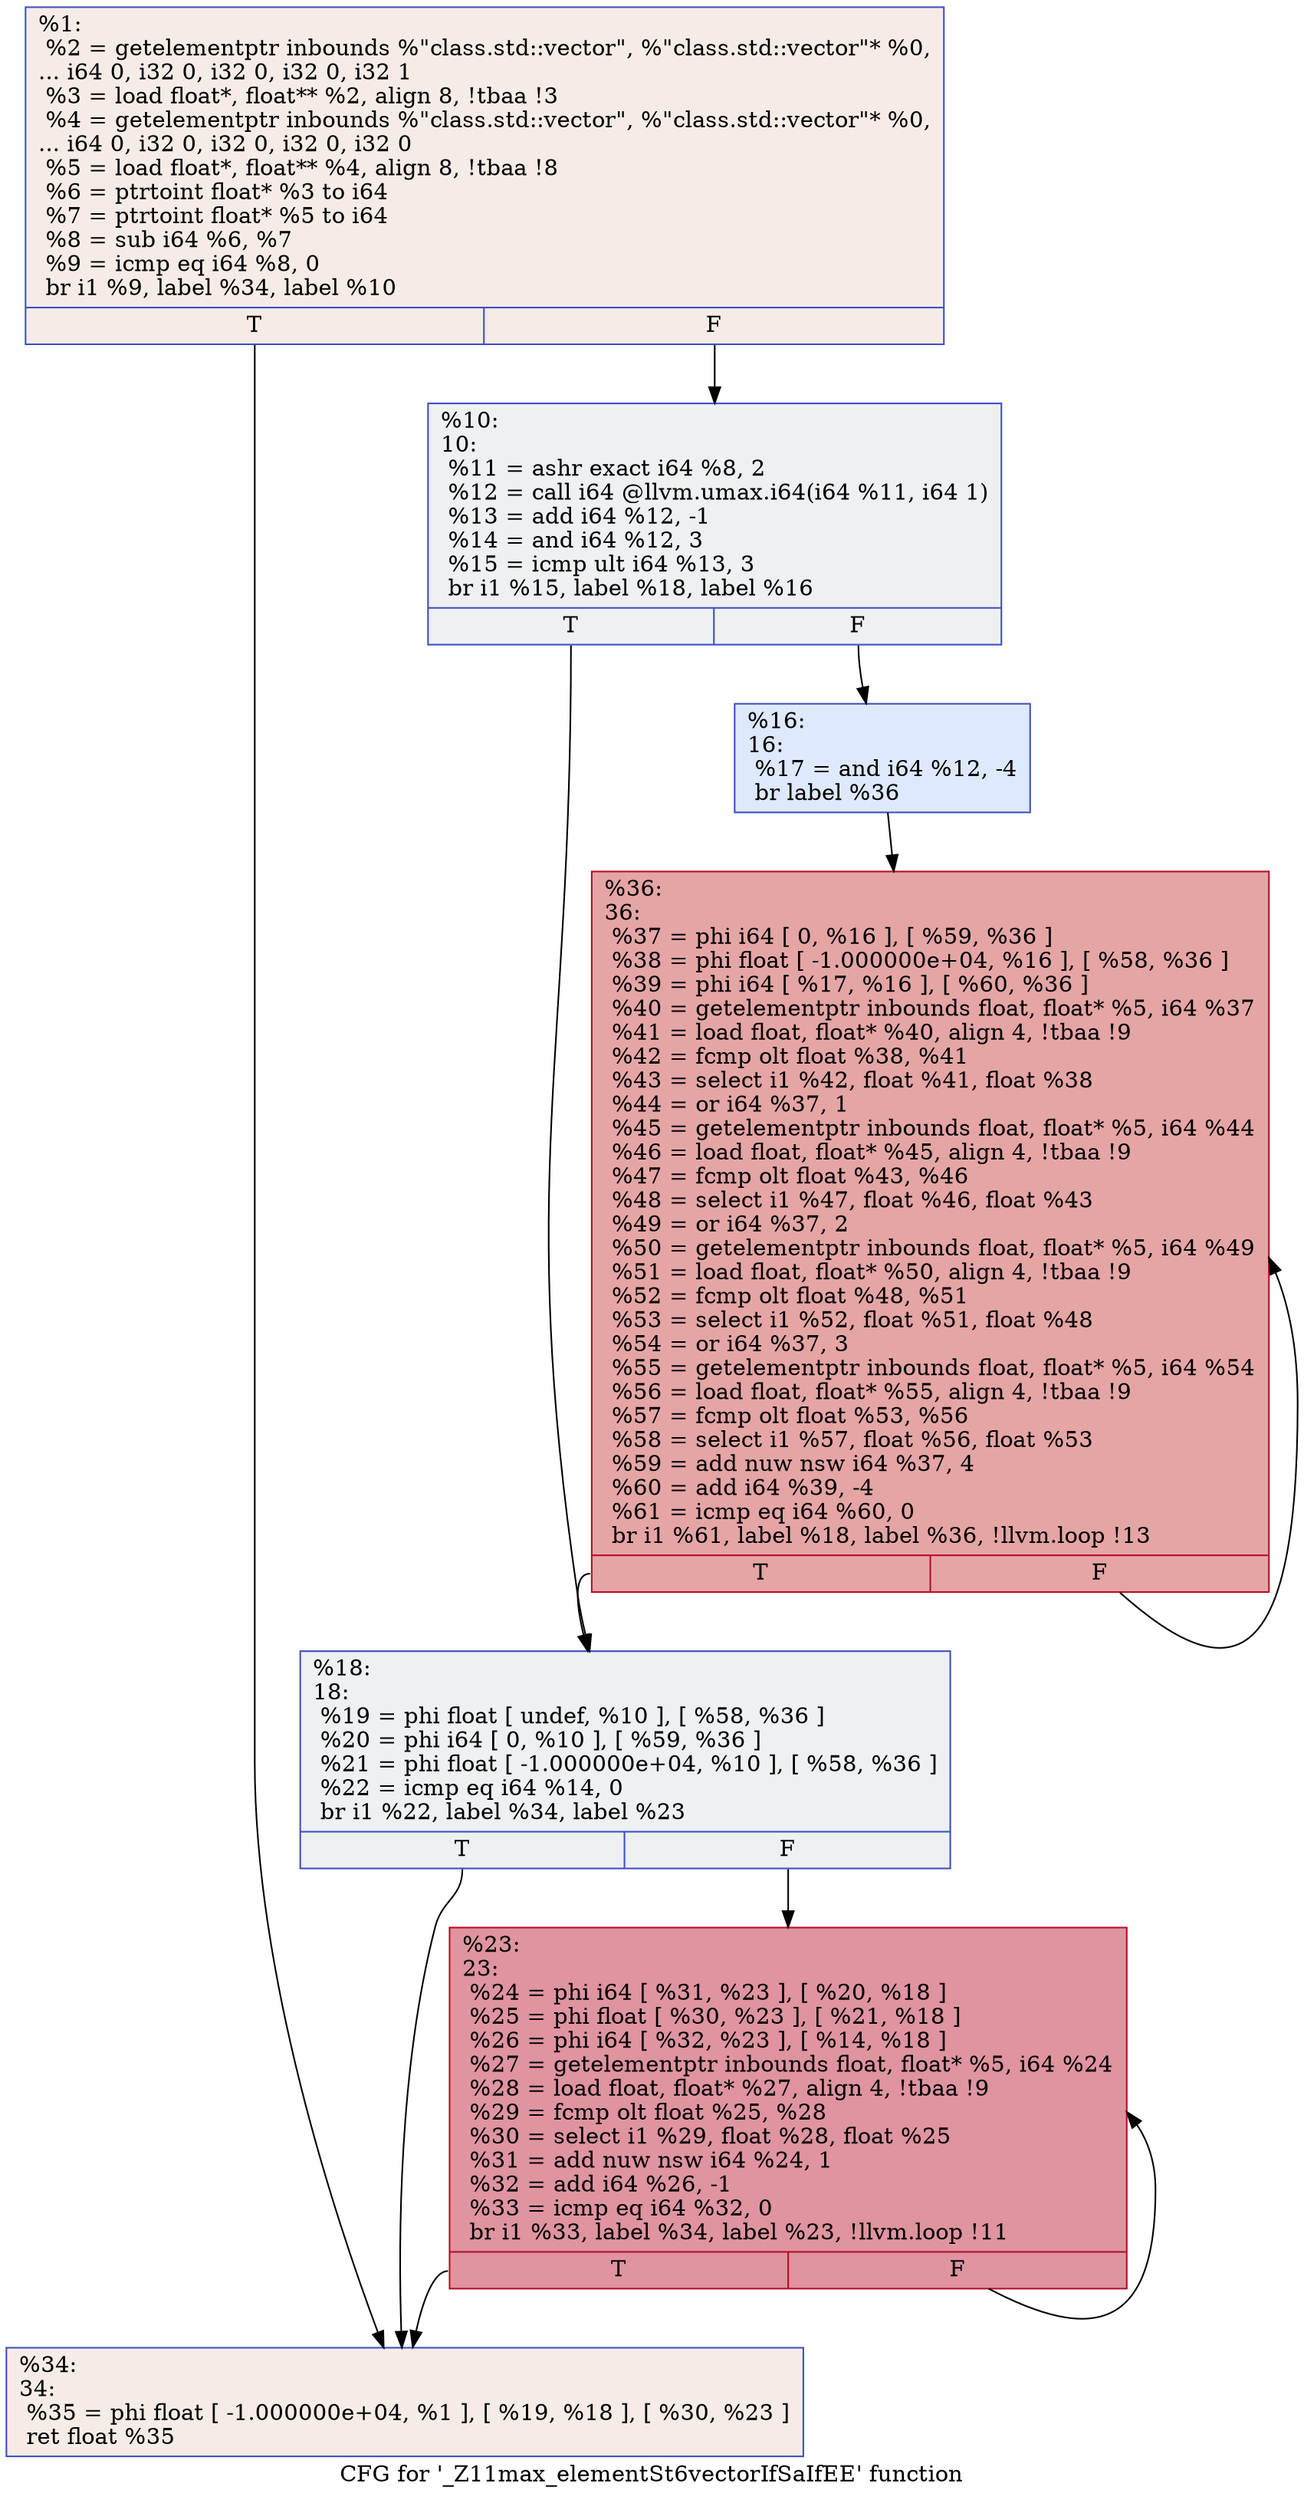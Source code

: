 digraph "CFG for '_Z11max_elementSt6vectorIfSaIfEE' function" {
	label="CFG for '_Z11max_elementSt6vectorIfSaIfEE' function";

	Node0x56258aee25b0 [shape=record,color="#3d50c3ff", style=filled, fillcolor="#ead5c970",label="{%1:\l  %2 = getelementptr inbounds %\"class.std::vector\", %\"class.std::vector\"* %0,\l... i64 0, i32 0, i32 0, i32 0, i32 1\l  %3 = load float*, float** %2, align 8, !tbaa !3\l  %4 = getelementptr inbounds %\"class.std::vector\", %\"class.std::vector\"* %0,\l... i64 0, i32 0, i32 0, i32 0, i32 0\l  %5 = load float*, float** %4, align 8, !tbaa !8\l  %6 = ptrtoint float* %3 to i64\l  %7 = ptrtoint float* %5 to i64\l  %8 = sub i64 %6, %7\l  %9 = icmp eq i64 %8, 0\l  br i1 %9, label %34, label %10\l|{<s0>T|<s1>F}}"];
	Node0x56258aee25b0:s0 -> Node0x56258aee3a60;
	Node0x56258aee25b0:s1 -> Node0x56258aee3ef0;
	Node0x56258aee3ef0 [shape=record,color="#3d50c3ff", style=filled, fillcolor="#d9dce170",label="{%10:\l10:                                               \l  %11 = ashr exact i64 %8, 2\l  %12 = call i64 @llvm.umax.i64(i64 %11, i64 1)\l  %13 = add i64 %12, -1\l  %14 = and i64 %12, 3\l  %15 = icmp ult i64 %13, 3\l  br i1 %15, label %18, label %16\l|{<s0>T|<s1>F}}"];
	Node0x56258aee3ef0:s0 -> Node0x56258aee4510;
	Node0x56258aee3ef0:s1 -> Node0x56258aee4560;
	Node0x56258aee4560 [shape=record,color="#3d50c3ff", style=filled, fillcolor="#b5cdfa70",label="{%16:\l16:                                               \l  %17 = and i64 %12, -4\l  br label %36\l}"];
	Node0x56258aee4560 -> Node0x56258aee46d0;
	Node0x56258aee4510 [shape=record,color="#3d50c3ff", style=filled, fillcolor="#d9dce170",label="{%18:\l18:                                               \l  %19 = phi float [ undef, %10 ], [ %58, %36 ]\l  %20 = phi i64 [ 0, %10 ], [ %59, %36 ]\l  %21 = phi float [ -1.000000e+04, %10 ], [ %58, %36 ]\l  %22 = icmp eq i64 %14, 0\l  br i1 %22, label %34, label %23\l|{<s0>T|<s1>F}}"];
	Node0x56258aee4510:s0 -> Node0x56258aee3a60;
	Node0x56258aee4510:s1 -> Node0x56258aee5930;
	Node0x56258aee5930 [shape=record,color="#b70d28ff", style=filled, fillcolor="#b70d2870",label="{%23:\l23:                                               \l  %24 = phi i64 [ %31, %23 ], [ %20, %18 ]\l  %25 = phi float [ %30, %23 ], [ %21, %18 ]\l  %26 = phi i64 [ %32, %23 ], [ %14, %18 ]\l  %27 = getelementptr inbounds float, float* %5, i64 %24\l  %28 = load float, float* %27, align 4, !tbaa !9\l  %29 = fcmp olt float %25, %28\l  %30 = select i1 %29, float %28, float %25\l  %31 = add nuw nsw i64 %24, 1\l  %32 = add i64 %26, -1\l  %33 = icmp eq i64 %32, 0\l  br i1 %33, label %34, label %23, !llvm.loop !11\l|{<s0>T|<s1>F}}"];
	Node0x56258aee5930:s0 -> Node0x56258aee3a60;
	Node0x56258aee5930:s1 -> Node0x56258aee5930;
	Node0x56258aee3a60 [shape=record,color="#3d50c3ff", style=filled, fillcolor="#ead5c970",label="{%34:\l34:                                               \l  %35 = phi float [ -1.000000e+04, %1 ], [ %19, %18 ], [ %30, %23 ]\l  ret float %35\l}"];
	Node0x56258aee46d0 [shape=record,color="#b70d28ff", style=filled, fillcolor="#c5333470",label="{%36:\l36:                                               \l  %37 = phi i64 [ 0, %16 ], [ %59, %36 ]\l  %38 = phi float [ -1.000000e+04, %16 ], [ %58, %36 ]\l  %39 = phi i64 [ %17, %16 ], [ %60, %36 ]\l  %40 = getelementptr inbounds float, float* %5, i64 %37\l  %41 = load float, float* %40, align 4, !tbaa !9\l  %42 = fcmp olt float %38, %41\l  %43 = select i1 %42, float %41, float %38\l  %44 = or i64 %37, 1\l  %45 = getelementptr inbounds float, float* %5, i64 %44\l  %46 = load float, float* %45, align 4, !tbaa !9\l  %47 = fcmp olt float %43, %46\l  %48 = select i1 %47, float %46, float %43\l  %49 = or i64 %37, 2\l  %50 = getelementptr inbounds float, float* %5, i64 %49\l  %51 = load float, float* %50, align 4, !tbaa !9\l  %52 = fcmp olt float %48, %51\l  %53 = select i1 %52, float %51, float %48\l  %54 = or i64 %37, 3\l  %55 = getelementptr inbounds float, float* %5, i64 %54\l  %56 = load float, float* %55, align 4, !tbaa !9\l  %57 = fcmp olt float %53, %56\l  %58 = select i1 %57, float %56, float %53\l  %59 = add nuw nsw i64 %37, 4\l  %60 = add i64 %39, -4\l  %61 = icmp eq i64 %60, 0\l  br i1 %61, label %18, label %36, !llvm.loop !13\l|{<s0>T|<s1>F}}"];
	Node0x56258aee46d0:s0 -> Node0x56258aee4510;
	Node0x56258aee46d0:s1 -> Node0x56258aee46d0;
}
